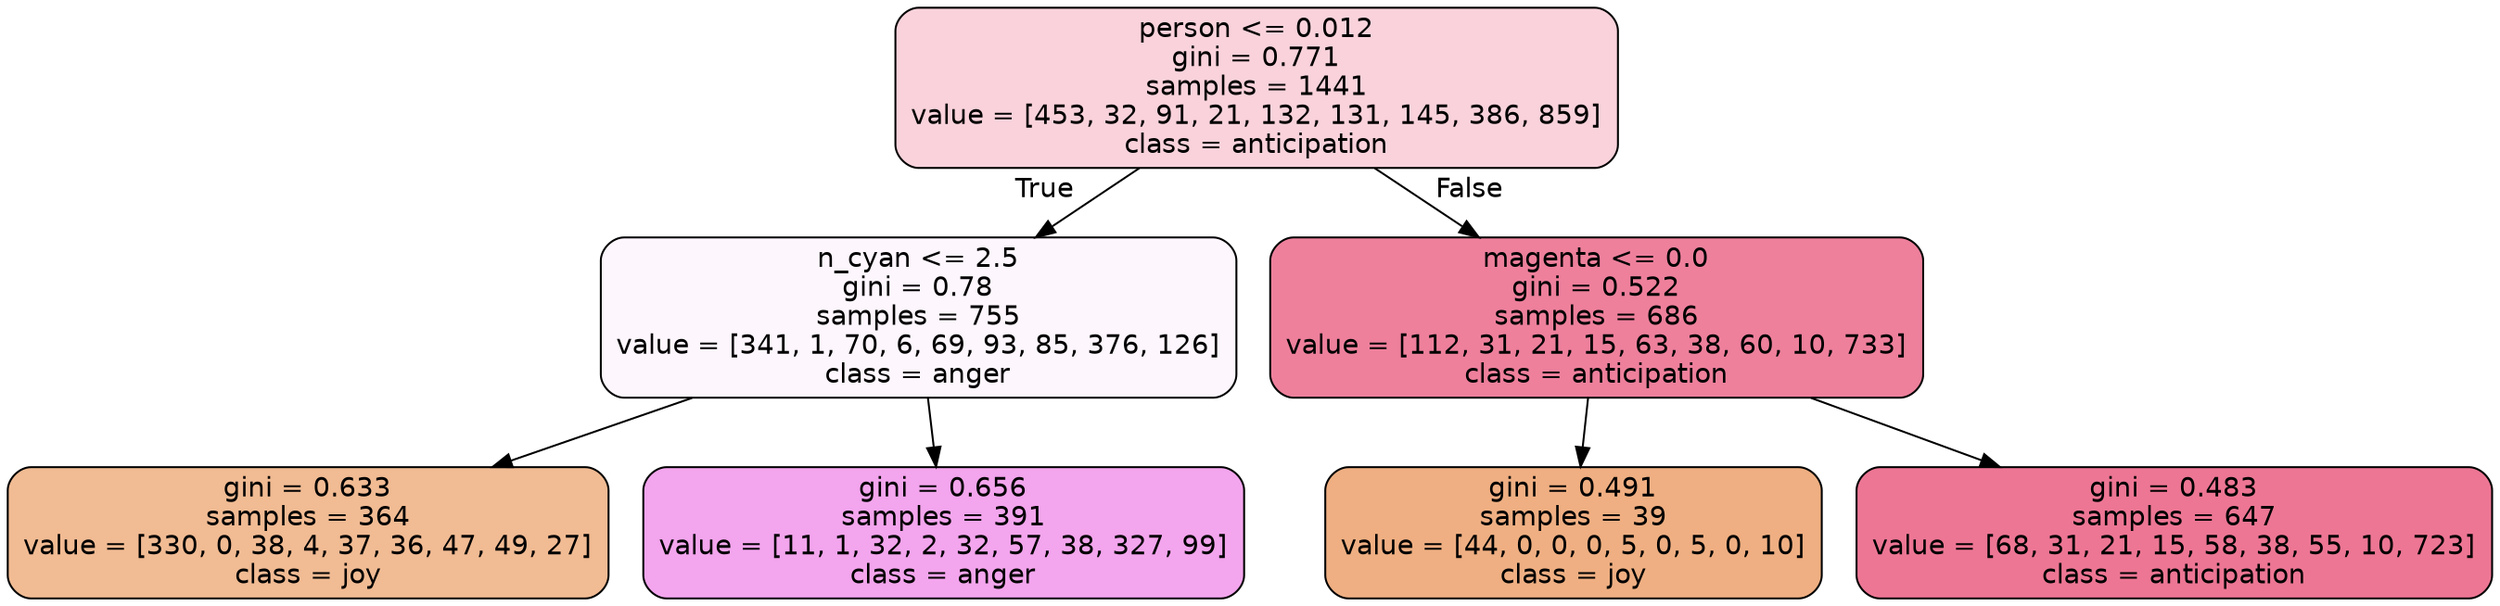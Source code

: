 digraph Tree {
node [shape=box, style="filled, rounded", color="black", fontname=helvetica] ;
edge [fontname=helvetica] ;
0 [label="person <= 0.012\ngini = 0.771\nsamples = 1441\nvalue = [453, 32, 91, 21, 132, 131, 145, 386, 859]\nclass = anticipation", fillcolor="#e539643a"] ;
1 [label="n_cyan <= 2.5\ngini = 0.78\nsamples = 755\nvalue = [341, 1, 70, 6, 69, 93, 85, 376, 126]\nclass = anger", fillcolor="#e539d70b"] ;
0 -> 1 [labeldistance=2.5, labelangle=45, headlabel="True"] ;
2 [label="gini = 0.633\nsamples = 364\nvalue = [330, 0, 38, 4, 37, 36, 47, 49, 27]\nclass = joy", fillcolor="#e581398a"] ;
1 -> 2 ;
3 [label="gini = 0.656\nsamples = 391\nvalue = [11, 1, 32, 2, 32, 57, 38, 327, 99]\nclass = anger", fillcolor="#e539d774"] ;
1 -> 3 ;
4 [label="magenta <= 0.0\ngini = 0.522\nsamples = 686\nvalue = [112, 31, 21, 15, 63, 38, 60, 10, 733]\nclass = anticipation", fillcolor="#e53964a3"] ;
0 -> 4 [labeldistance=2.5, labelangle=-45, headlabel="False"] ;
5 [label="gini = 0.491\nsamples = 39\nvalue = [44, 0, 0, 0, 5, 0, 5, 0, 10]\nclass = joy", fillcolor="#e58139a1"] ;
4 -> 5 ;
6 [label="gini = 0.483\nsamples = 647\nvalue = [68, 31, 21, 15, 58, 38, 55, 10, 723]\nclass = anticipation", fillcolor="#e53964b0"] ;
4 -> 6 ;
}